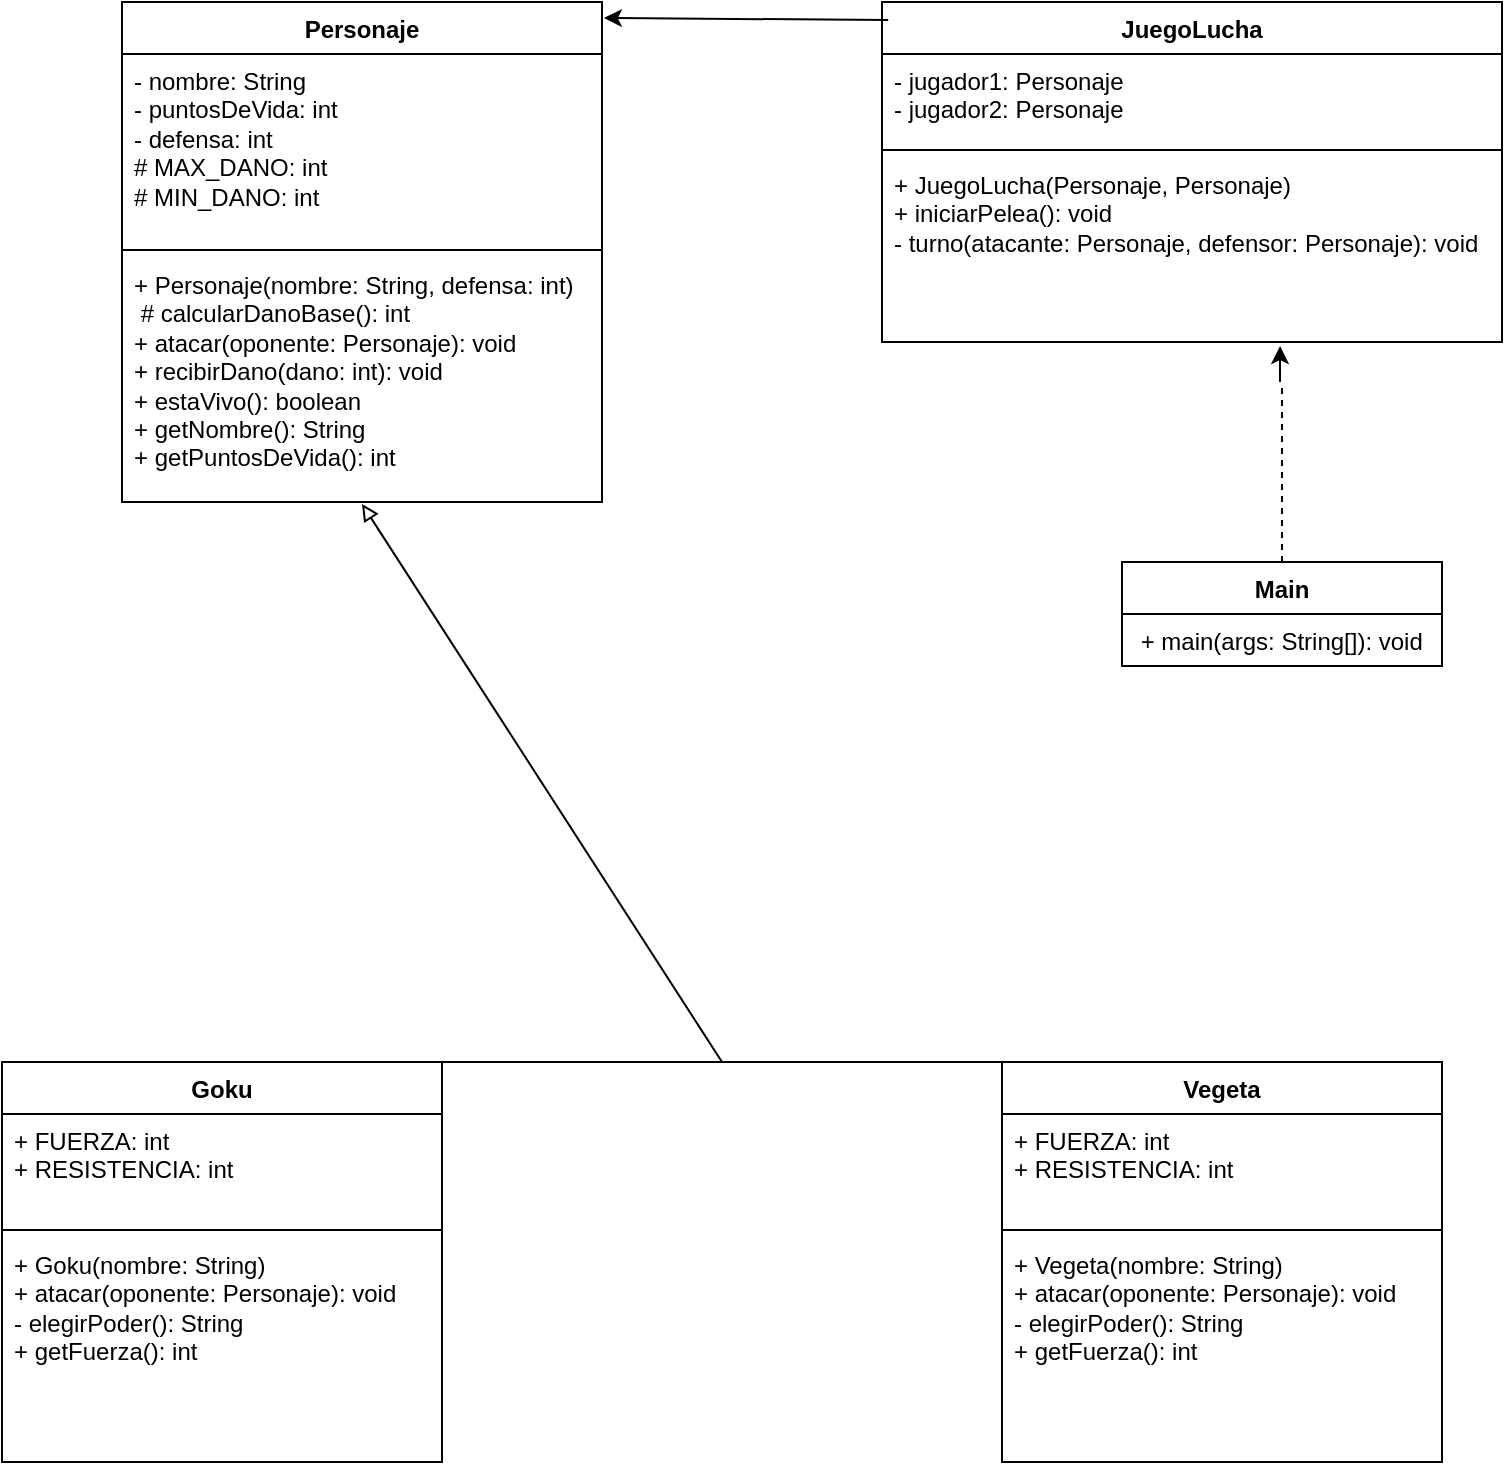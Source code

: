 <mxfile version="27.0.6">
  <diagram name="Página-1" id="6sGMJlMbDnWW1soymX8-">
    <mxGraphModel dx="1382" dy="790" grid="1" gridSize="10" guides="1" tooltips="1" connect="1" arrows="1" fold="1" page="1" pageScale="1" pageWidth="827" pageHeight="1169" math="0" shadow="0">
      <root>
        <mxCell id="0" />
        <mxCell id="1" parent="0" />
        <mxCell id="Jsomvcfui-emtwA3YrwI-1" value="Personaje" style="swimlane;fontStyle=1;align=center;verticalAlign=top;childLayout=stackLayout;horizontal=1;startSize=26;horizontalStack=0;resizeParent=1;resizeParentMax=0;resizeLast=0;collapsible=1;marginBottom=0;whiteSpace=wrap;html=1;" parent="1" vertex="1">
          <mxGeometry x="100" y="40" width="240" height="250" as="geometry" />
        </mxCell>
        <mxCell id="Jsomvcfui-emtwA3YrwI-2" value="&lt;div&gt;- nombre: String&lt;/div&gt;&lt;div&gt;- puntosDeVida: int&amp;nbsp;&lt;/div&gt;&lt;div&gt;&lt;span style=&quot;background-color: transparent; color: light-dark(rgb(0, 0, 0), rgb(255, 255, 255));&quot;&gt;- defensa: int&amp;nbsp; &amp;nbsp;&lt;/span&gt;&lt;/div&gt;&lt;div&gt;# MAX_DANO: int&amp;nbsp;&lt;/div&gt;&lt;div&gt;# MIN_DANO: int&amp;nbsp;&lt;/div&gt;" style="text;strokeColor=none;fillColor=none;align=left;verticalAlign=top;spacingLeft=4;spacingRight=4;overflow=hidden;rotatable=0;points=[[0,0.5],[1,0.5]];portConstraint=eastwest;whiteSpace=wrap;html=1;" parent="Jsomvcfui-emtwA3YrwI-1" vertex="1">
          <mxGeometry y="26" width="240" height="94" as="geometry" />
        </mxCell>
        <mxCell id="Jsomvcfui-emtwA3YrwI-3" value="" style="line;strokeWidth=1;fillColor=none;align=left;verticalAlign=middle;spacingTop=-1;spacingLeft=3;spacingRight=3;rotatable=0;labelPosition=right;points=[];portConstraint=eastwest;strokeColor=inherit;" parent="Jsomvcfui-emtwA3YrwI-1" vertex="1">
          <mxGeometry y="120" width="240" height="8" as="geometry" />
        </mxCell>
        <mxCell id="Jsomvcfui-emtwA3YrwI-4" value="&lt;div&gt;+ Personaje(nombre: String, defensa: int)&amp;nbsp;&lt;/div&gt;&lt;div&gt;&lt;span style=&quot;background-color: transparent; color: light-dark(rgb(0, 0, 0), rgb(255, 255, 255));&quot;&gt;&amp;nbsp;# calcularDanoBase(): int&amp;nbsp; &amp;nbsp; &amp;nbsp; &amp;nbsp; &amp;nbsp; &amp;nbsp; &amp;nbsp; &amp;nbsp;&amp;nbsp;&lt;/span&gt;&lt;/div&gt;&lt;div&gt;+ atacar(oponente: Personaje): void&amp;nbsp; &amp;nbsp; &amp;nbsp;&amp;nbsp;&lt;/div&gt;&lt;div&gt;+ recibirDano(dano: int): void&amp;nbsp; &amp;nbsp; &amp;nbsp; &amp;nbsp; &amp;nbsp; &amp;nbsp;&lt;/div&gt;&lt;div&gt;&lt;span style=&quot;background-color: transparent; color: light-dark(rgb(0, 0, 0), rgb(255, 255, 255));&quot;&gt;+ estaVivo(): boolean&amp;nbsp; &amp;nbsp; &amp;nbsp; &amp;nbsp; &amp;nbsp; &amp;nbsp; &amp;nbsp; &amp;nbsp; &amp;nbsp; &amp;nbsp;&amp;nbsp;&lt;/span&gt;&lt;/div&gt;&lt;div&gt;+ getNombre(): String&amp;nbsp; &amp;nbsp; &amp;nbsp; &amp;nbsp; &amp;nbsp; &amp;nbsp; &amp;nbsp; &amp;nbsp; &amp;nbsp; &amp;nbsp;&amp;nbsp;&lt;/div&gt;&lt;div&gt;+ getPuntosDeVida(): int&amp;nbsp;&lt;/div&gt;" style="text;strokeColor=none;fillColor=none;align=left;verticalAlign=top;spacingLeft=4;spacingRight=4;overflow=hidden;rotatable=0;points=[[0,0.5],[1,0.5]];portConstraint=eastwest;whiteSpace=wrap;html=1;" parent="Jsomvcfui-emtwA3YrwI-1" vertex="1">
          <mxGeometry y="128" width="240" height="122" as="geometry" />
        </mxCell>
        <mxCell id="Jsomvcfui-emtwA3YrwI-5" value="Goku" style="swimlane;fontStyle=1;align=center;verticalAlign=top;childLayout=stackLayout;horizontal=1;startSize=26;horizontalStack=0;resizeParent=1;resizeParentMax=0;resizeLast=0;collapsible=1;marginBottom=0;whiteSpace=wrap;html=1;" parent="1" vertex="1">
          <mxGeometry x="40" y="570" width="220" height="200" as="geometry">
            <mxRectangle x="330" y="360" width="100" height="30" as="alternateBounds" />
          </mxGeometry>
        </mxCell>
        <mxCell id="Jsomvcfui-emtwA3YrwI-6" value="&lt;div&gt;+ FUERZA: int&amp;nbsp; &amp;nbsp; &amp;nbsp;&lt;/div&gt;&lt;div&gt;+ RESISTENCIA: int&lt;/div&gt;" style="text;strokeColor=none;fillColor=none;align=left;verticalAlign=top;spacingLeft=4;spacingRight=4;overflow=hidden;rotatable=0;points=[[0,0.5],[1,0.5]];portConstraint=eastwest;whiteSpace=wrap;html=1;" parent="Jsomvcfui-emtwA3YrwI-5" vertex="1">
          <mxGeometry y="26" width="220" height="54" as="geometry" />
        </mxCell>
        <mxCell id="Jsomvcfui-emtwA3YrwI-7" value="" style="line;strokeWidth=1;fillColor=none;align=left;verticalAlign=middle;spacingTop=-1;spacingLeft=3;spacingRight=3;rotatable=0;labelPosition=right;points=[];portConstraint=eastwest;strokeColor=inherit;" parent="Jsomvcfui-emtwA3YrwI-5" vertex="1">
          <mxGeometry y="80" width="220" height="8" as="geometry" />
        </mxCell>
        <mxCell id="Jsomvcfui-emtwA3YrwI-8" value="&lt;div&gt;+ Goku(nombre: String)&amp;nbsp; &amp;nbsp; &amp;nbsp; &amp;nbsp; &amp;nbsp; &amp;nbsp; &amp;nbsp;&amp;nbsp;&lt;/div&gt;&lt;div&gt;&lt;span style=&quot;background-color: transparent; color: light-dark(rgb(0, 0, 0), rgb(255, 255, 255));&quot;&gt;+ atacar(oponente: Personaje): void&lt;/span&gt;&lt;/div&gt;&lt;div&gt;- elegirPoder(): String&amp;nbsp; &amp;nbsp; &amp;nbsp; &amp;nbsp; &amp;nbsp; &amp;nbsp;&amp;nbsp;&lt;/div&gt;&lt;div&gt;+ getFuerza(): int&amp;nbsp; &amp;nbsp;&lt;/div&gt;" style="text;strokeColor=none;fillColor=none;align=left;verticalAlign=top;spacingLeft=4;spacingRight=4;overflow=hidden;rotatable=0;points=[[0,0.5],[1,0.5]];portConstraint=eastwest;whiteSpace=wrap;html=1;" parent="Jsomvcfui-emtwA3YrwI-5" vertex="1">
          <mxGeometry y="88" width="220" height="112" as="geometry" />
        </mxCell>
        <mxCell id="Jsomvcfui-emtwA3YrwI-9" value="Vegeta" style="swimlane;fontStyle=1;align=center;verticalAlign=top;childLayout=stackLayout;horizontal=1;startSize=26;horizontalStack=0;resizeParent=1;resizeParentMax=0;resizeLast=0;collapsible=1;marginBottom=0;whiteSpace=wrap;html=1;" parent="1" vertex="1">
          <mxGeometry x="540" y="570" width="220" height="200" as="geometry">
            <mxRectangle x="330" y="360" width="100" height="30" as="alternateBounds" />
          </mxGeometry>
        </mxCell>
        <mxCell id="Jsomvcfui-emtwA3YrwI-10" value="&lt;div&gt;+ FUERZA: int&amp;nbsp; &amp;nbsp; &amp;nbsp;&lt;/div&gt;&lt;div&gt;+ RESISTENCIA: int&lt;/div&gt;" style="text;strokeColor=none;fillColor=none;align=left;verticalAlign=top;spacingLeft=4;spacingRight=4;overflow=hidden;rotatable=0;points=[[0,0.5],[1,0.5]];portConstraint=eastwest;whiteSpace=wrap;html=1;" parent="Jsomvcfui-emtwA3YrwI-9" vertex="1">
          <mxGeometry y="26" width="220" height="54" as="geometry" />
        </mxCell>
        <mxCell id="Jsomvcfui-emtwA3YrwI-11" value="" style="line;strokeWidth=1;fillColor=none;align=left;verticalAlign=middle;spacingTop=-1;spacingLeft=3;spacingRight=3;rotatable=0;labelPosition=right;points=[];portConstraint=eastwest;strokeColor=inherit;" parent="Jsomvcfui-emtwA3YrwI-9" vertex="1">
          <mxGeometry y="80" width="220" height="8" as="geometry" />
        </mxCell>
        <mxCell id="Jsomvcfui-emtwA3YrwI-12" value="&lt;div&gt;+ Vegeta(nombre: String)&amp;nbsp; &amp;nbsp; &amp;nbsp; &amp;nbsp; &amp;nbsp; &amp;nbsp; &amp;nbsp;&amp;nbsp;&lt;/div&gt;&lt;div&gt;&lt;span style=&quot;background-color: transparent; color: light-dark(rgb(0, 0, 0), rgb(255, 255, 255));&quot;&gt;+ atacar(oponente: Personaje): void&lt;/span&gt;&lt;/div&gt;&lt;div&gt;- elegirPoder(): String&amp;nbsp; &amp;nbsp; &amp;nbsp; &amp;nbsp; &amp;nbsp; &amp;nbsp;&amp;nbsp;&lt;/div&gt;&lt;div&gt;+ getFuerza(): int&amp;nbsp; &amp;nbsp;&lt;/div&gt;" style="text;strokeColor=none;fillColor=none;align=left;verticalAlign=top;spacingLeft=4;spacingRight=4;overflow=hidden;rotatable=0;points=[[0,0.5],[1,0.5]];portConstraint=eastwest;whiteSpace=wrap;html=1;" parent="Jsomvcfui-emtwA3YrwI-9" vertex="1">
          <mxGeometry y="88" width="220" height="112" as="geometry" />
        </mxCell>
        <mxCell id="Jsomvcfui-emtwA3YrwI-13" value="JuegoLucha" style="swimlane;fontStyle=1;align=center;verticalAlign=top;childLayout=stackLayout;horizontal=1;startSize=26;horizontalStack=0;resizeParent=1;resizeParentMax=0;resizeLast=0;collapsible=1;marginBottom=0;whiteSpace=wrap;html=1;" parent="1" vertex="1">
          <mxGeometry x="480" y="40" width="310" height="170" as="geometry" />
        </mxCell>
        <mxCell id="Jsomvcfui-emtwA3YrwI-14" value="&lt;div&gt;- jugador1: Personaje&amp;nbsp;&lt;/div&gt;&lt;div&gt;&lt;span style=&quot;background-color: transparent; color: light-dark(rgb(0, 0, 0), rgb(255, 255, 255));&quot;&gt;- jugador2: Personaje&amp;nbsp;&lt;/span&gt;&lt;/div&gt;" style="text;strokeColor=none;fillColor=none;align=left;verticalAlign=top;spacingLeft=4;spacingRight=4;overflow=hidden;rotatable=0;points=[[0,0.5],[1,0.5]];portConstraint=eastwest;whiteSpace=wrap;html=1;" parent="Jsomvcfui-emtwA3YrwI-13" vertex="1">
          <mxGeometry y="26" width="310" height="44" as="geometry" />
        </mxCell>
        <mxCell id="Jsomvcfui-emtwA3YrwI-15" value="" style="line;strokeWidth=1;fillColor=none;align=left;verticalAlign=middle;spacingTop=-1;spacingLeft=3;spacingRight=3;rotatable=0;labelPosition=right;points=[];portConstraint=eastwest;strokeColor=inherit;" parent="Jsomvcfui-emtwA3YrwI-13" vertex="1">
          <mxGeometry y="70" width="310" height="8" as="geometry" />
        </mxCell>
        <mxCell id="Jsomvcfui-emtwA3YrwI-16" value="&lt;div&gt;+ JuegoLucha(Personaje, Personaje)&amp;nbsp;&lt;/div&gt;&lt;div&gt;+ iniciarPelea(): void&amp;nbsp; &amp;nbsp; &amp;nbsp; &amp;nbsp; &amp;nbsp; &amp;nbsp; &amp;nbsp;&lt;/div&gt;&lt;div&gt;- turno(atacante: Personaje, defensor: Personaje): void&amp;nbsp;&lt;/div&gt;" style="text;strokeColor=none;fillColor=none;align=left;verticalAlign=top;spacingLeft=4;spacingRight=4;overflow=hidden;rotatable=0;points=[[0,0.5],[1,0.5]];portConstraint=eastwest;whiteSpace=wrap;html=1;" parent="Jsomvcfui-emtwA3YrwI-13" vertex="1">
          <mxGeometry y="78" width="310" height="92" as="geometry" />
        </mxCell>
        <mxCell id="Jsomvcfui-emtwA3YrwI-25" value="Main" style="swimlane;fontStyle=1;align=center;verticalAlign=top;childLayout=stackLayout;horizontal=1;startSize=26;horizontalStack=0;resizeParent=1;resizeParentMax=0;resizeLast=0;collapsible=1;marginBottom=0;whiteSpace=wrap;html=1;" parent="1" vertex="1">
          <mxGeometry x="600" y="320" width="160" height="52" as="geometry" />
        </mxCell>
        <mxCell id="Jsomvcfui-emtwA3YrwI-28" value="&amp;nbsp;+ main(args: String[]): void" style="text;strokeColor=none;fillColor=none;align=left;verticalAlign=top;spacingLeft=4;spacingRight=4;overflow=hidden;rotatable=0;points=[[0,0.5],[1,0.5]];portConstraint=eastwest;whiteSpace=wrap;html=1;" parent="Jsomvcfui-emtwA3YrwI-25" vertex="1">
          <mxGeometry y="26" width="160" height="26" as="geometry" />
        </mxCell>
        <mxCell id="zuFY7_7gMxDOhdfbKEiI-6" value="" style="endArrow=none;html=1;rounded=0;exitX=0.5;exitY=0;exitDx=0;exitDy=0;entryX=0.5;entryY=0;entryDx=0;entryDy=0;" parent="1" source="Jsomvcfui-emtwA3YrwI-5" target="Jsomvcfui-emtwA3YrwI-9" edge="1">
          <mxGeometry width="50" height="50" relative="1" as="geometry">
            <mxPoint x="390" y="430" as="sourcePoint" />
            <mxPoint x="440" y="380" as="targetPoint" />
          </mxGeometry>
        </mxCell>
        <mxCell id="zuFY7_7gMxDOhdfbKEiI-9" value="" style="endArrow=block;html=1;rounded=0;entryX=0.5;entryY=1.008;entryDx=0;entryDy=0;entryPerimeter=0;endFill=0;" parent="1" target="Jsomvcfui-emtwA3YrwI-4" edge="1">
          <mxGeometry width="50" height="50" relative="1" as="geometry">
            <mxPoint x="400" y="570" as="sourcePoint" />
            <mxPoint x="440" y="380" as="targetPoint" />
          </mxGeometry>
        </mxCell>
        <mxCell id="zuFY7_7gMxDOhdfbKEiI-11" value="" style="endArrow=classic;html=1;rounded=0;entryX=1.004;entryY=0.032;entryDx=0;entryDy=0;entryPerimeter=0;exitX=0.01;exitY=0.053;exitDx=0;exitDy=0;exitPerimeter=0;" parent="1" source="Jsomvcfui-emtwA3YrwI-13" target="Jsomvcfui-emtwA3YrwI-1" edge="1">
          <mxGeometry width="50" height="50" relative="1" as="geometry">
            <mxPoint x="390" y="430" as="sourcePoint" />
            <mxPoint x="440" y="380" as="targetPoint" />
          </mxGeometry>
        </mxCell>
        <mxCell id="zuFY7_7gMxDOhdfbKEiI-13" value="" style="endArrow=none;dashed=1;html=1;rounded=0;exitX=0.5;exitY=0;exitDx=0;exitDy=0;" parent="1" source="Jsomvcfui-emtwA3YrwI-25" edge="1">
          <mxGeometry width="50" height="50" relative="1" as="geometry">
            <mxPoint x="390" y="430" as="sourcePoint" />
            <mxPoint x="680" y="230" as="targetPoint" />
          </mxGeometry>
        </mxCell>
        <mxCell id="zuFY7_7gMxDOhdfbKEiI-14" value="" style="endArrow=classic;html=1;rounded=0;entryX=0.642;entryY=1.022;entryDx=0;entryDy=0;entryPerimeter=0;" parent="1" target="Jsomvcfui-emtwA3YrwI-16" edge="1">
          <mxGeometry width="50" height="50" relative="1" as="geometry">
            <mxPoint x="679" y="230" as="sourcePoint" />
            <mxPoint x="440" y="380" as="targetPoint" />
          </mxGeometry>
        </mxCell>
      </root>
    </mxGraphModel>
  </diagram>
</mxfile>
